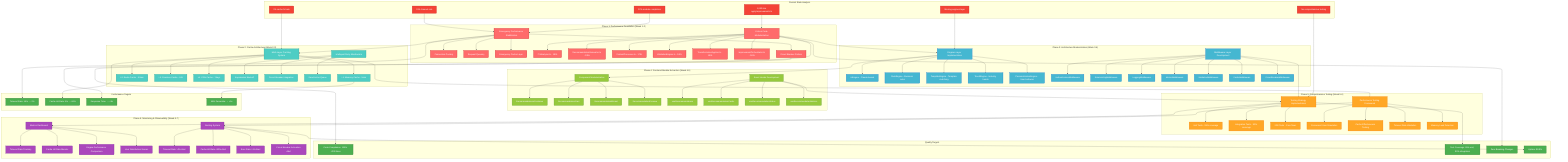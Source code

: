 graph TB
    subgraph "Phase 1: Performance Foundation (Week 1-2)"
        A1[Emergency Performance Stabilization]
        A2[Critical Code Modularization]
        
        A1 --> A11[Circuit Breaker Pattern]
        A1 --> A12[Connection Pooling]
        A1 --> A13[Request Queuing]
        A1 --> A14[Emergency Cache Layer]
        
        A2 --> A21[CVAnalyzer.ts - 180L]
        A2 --> A22[RecommendationGenerator.ts - 195L]
        A2 --> A23[ContentProcessor.ts - 175L]
        A2 --> A24[ValidationEngine.ts - 160L]
        A2 --> A25[TransformationApplier.ts - 190L]
        A2 --> A26[ImprovementOrchestrator.ts - 163L]
    end

    subgraph "Phase 2: Cache Architecture (Week 2-3)"
        B1[Multi-Layer Caching System]
        B2[Intelligent Retry Mechanism]
        
        B1 --> B11[L1: Memory Cache - 5min]
        B1 --> B12[L2: Redis Cache - 30min]
        B1 --> B13[L3: Firestore Cache - 24h]
        B1 --> B14[L4: CDN Cache - 7days]
        
        B2 --> B21[Exponential Backoff]
        B2 --> B22[Circuit Breaker Integration]
        B2 --> B23[Dead Letter Queue]
    end

    subgraph "Phase 3: Architecture Modernization (Week 3-4)"
        C1[Engines Layer Implementation]
        C2[Middleware Layer Development]
        
        C1 --> C11[AIEngine - Claude-based]
        C1 --> C12[RuleEngine - Business rules]
        C1 --> C13[TemplateEngine - Template matching]
        C1 --> C14[TrendEngine - Industry trends]
        C1 --> C15[PersonalizationEngine - User behavior]
        
        C2 --> C21[AuthenticationMiddleware]
        C2 --> C22[RateLimitingMiddleware]
        C2 --> C23[LoggingMiddleware]
        C2 --> C24[MetricsMiddleware]
        C2 --> C25[ValidationMiddleware]
        C2 --> C26[CacheMiddleware]
        C2 --> C27[CircuitBreakerMiddleware]
    end

    subgraph "Phase 4: Frontend Module Extraction (Week 4-5)"
        D1[Component Modularization]
        D2[React Hooks Development]
        
        D1 --> D11[RecommendationsContainer]
        D1 --> D12[RecommendationCard]
        D1 --> D13[RecommendationWizard]
        D1 --> D14[RecommendationPreview]
        
        D2 --> D21[useRecommendations]
        D2 --> D22[useRecommendationCache]
        D2 --> D23[useRecommendationStatus]
        D2 --> D24[useRecommendationMetrics]
    end

    subgraph "Phase 5: Comprehensive Testing (Week 5-6)"
        E1[Testing Strategy Implementation]
        E2[Performance Testing Framework]
        
        E1 --> E11[Unit Tests - 95% coverage]
        E1 --> E12[Integration Tests - 90% coverage]
        E1 --> E13[E2E Tests - Core flows]
        
        E2 --> E21[Concurrent User Simulation]
        E2 --> E22[Cache Effectiveness Testing]
        E2 --> E23[Timeout Rate Validation]
        E2 --> E24[Memory Leak Detection]
    end

    subgraph "Phase 6: Monitoring & Observability (Week 6-7)"
        F1[Metrics Dashboard]
        F2[Alerting System]
        
        F1 --> F11[Timeout Rate Tracking]
        F1 --> F12[Cache Hit Rate Monitor]
        F1 --> F13[Engine Performance Comparison]
        F1 --> F14[User Satisfaction Scores]
        
        F2 --> F21[Timeout Rate >2% Alert]
        F2 --> F22[Cache Hit Rate <60% Alert]
        F2 --> F23[Error Rate >1% Alert]
        F2 --> F24[Circuit Breaker Activation Alert]
    end

    subgraph "Performance Targets"
        PT1[Timeout Rate: 15% → 2%]
        PT2[Cache Hit Rate: 0% → 60%]
        PT3[Response Time: → <3s]
        PT4[95th Percentile: → <5s]
    end

    subgraph "Quality Targets"
        QT1[Code Compliance: 100% <200 lines]
        QT2[Test Coverage: 95% unit, 90% integration]
        QT3[Zero Breaking Changes]
        QT4[Uptime: 99.9%]
    end

    subgraph "Current State Analysis"
        CS1[1,063-line applyImprovements.ts]
        CS2[15% timeout rate]
        CS3[0% cache hit rate]
        CS4[22% module completion]
        CS5[Missing engines layer]
        CS6[No comprehensive testing]
    end

    %% Dependencies
    A1 --> B1
    A2 --> C1
    C1 --> D1
    B1 --> E2
    C2 --> E1
    D2 --> E1
    E1 --> F1
    E2 --> F2

    %% Success Criteria Flow
    A1 --> PT1
    B1 --> PT2
    A11 --> PT3
    B11 --> PT4
    A2 --> QT1
    E1 --> QT2
    A2 --> QT3
    F2 --> QT4

    %% Current State Addressed
    CS1 --> A2
    CS2 --> A1
    CS3 --> B1
    CS4 --> A1
    CS5 --> C1
    CS6 --> E1

    classDef phase1 fill:#ff6b6b,stroke:#c92a2a,stroke-width:2px,color:#fff
    classDef phase2 fill:#4ecdc4,stroke:#26a69a,stroke-width:2px,color:#fff
    classDef phase3 fill:#45b7d1,stroke:#1976d2,stroke-width:2px,color:#fff
    classDef phase4 fill:#96c93d,stroke:#689f38,stroke-width:2px,color:#fff
    classDef phase5 fill:#ffa726,stroke:#f57c00,stroke-width:2px,color:#fff
    classDef phase6 fill:#ab47bc,stroke:#7b1fa2,stroke-width:2px,color:#fff
    classDef targets fill:#4caf50,stroke:#2e7d32,stroke-width:2px,color:#fff
    classDef current fill:#f44336,stroke:#c62828,stroke-width:2px,color:#fff

    class A1,A2,A11,A12,A13,A14,A21,A22,A23,A24,A25,A26 phase1
    class B1,B2,B11,B12,B13,B14,B21,B22,B23 phase2
    class C1,C2,C11,C12,C13,C14,C15,C21,C22,C23,C24,C25,C26,C27 phase3
    class D1,D2,D11,D12,D13,D14,D21,D22,D23,D24 phase4
    class E1,E2,E11,E12,E13,E21,E22,E23,E24 phase5
    class F1,F2,F11,F12,F13,F14,F21,F22,F23,F24 phase6
    class PT1,PT2,PT3,PT4,QT1,QT2,QT3,QT4 targets
    class CS1,CS2,CS3,CS4,CS5,CS6 current